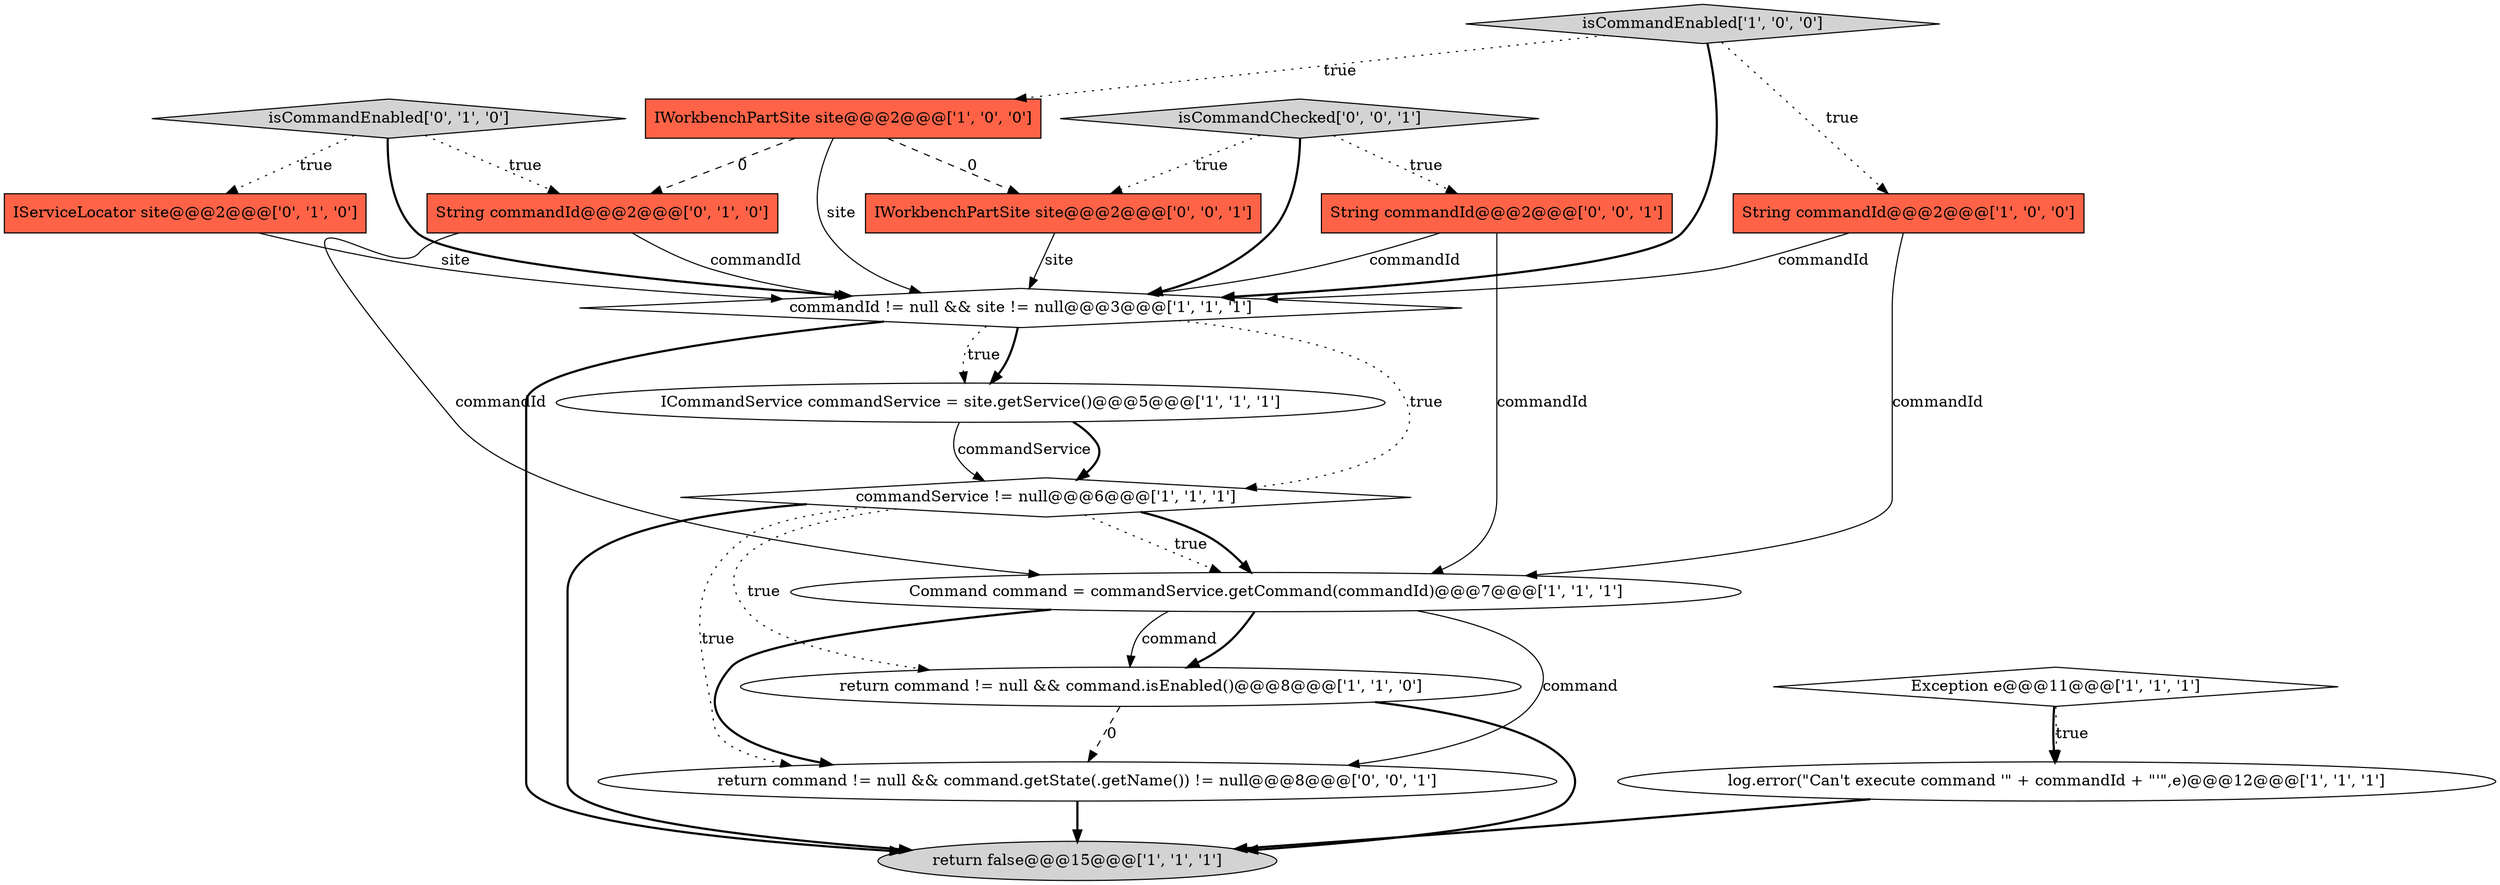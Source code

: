 digraph {
16 [style = filled, label = "IWorkbenchPartSite site@@@2@@@['0', '0', '1']", fillcolor = tomato, shape = box image = "AAA0AAABBB3BBB"];
7 [style = filled, label = "Exception e@@@11@@@['1', '1', '1']", fillcolor = white, shape = diamond image = "AAA0AAABBB1BBB"];
13 [style = filled, label = "isCommandEnabled['0', '1', '0']", fillcolor = lightgray, shape = diamond image = "AAA0AAABBB2BBB"];
12 [style = filled, label = "String commandId@@@2@@@['0', '1', '0']", fillcolor = tomato, shape = box image = "AAA1AAABBB2BBB"];
2 [style = filled, label = "Command command = commandService.getCommand(commandId)@@@7@@@['1', '1', '1']", fillcolor = white, shape = ellipse image = "AAA0AAABBB1BBB"];
3 [style = filled, label = "return command != null && command.isEnabled()@@@8@@@['1', '1', '0']", fillcolor = white, shape = ellipse image = "AAA0AAABBB1BBB"];
9 [style = filled, label = "ICommandService commandService = site.getService()@@@5@@@['1', '1', '1']", fillcolor = white, shape = ellipse image = "AAA0AAABBB1BBB"];
5 [style = filled, label = "return false@@@15@@@['1', '1', '1']", fillcolor = lightgray, shape = ellipse image = "AAA0AAABBB1BBB"];
10 [style = filled, label = "commandService != null@@@6@@@['1', '1', '1']", fillcolor = white, shape = diamond image = "AAA0AAABBB1BBB"];
6 [style = filled, label = "IWorkbenchPartSite site@@@2@@@['1', '0', '0']", fillcolor = tomato, shape = box image = "AAA1AAABBB1BBB"];
15 [style = filled, label = "isCommandChecked['0', '0', '1']", fillcolor = lightgray, shape = diamond image = "AAA0AAABBB3BBB"];
17 [style = filled, label = "return command != null && command.getState(.getName()) != null@@@8@@@['0', '0', '1']", fillcolor = white, shape = ellipse image = "AAA0AAABBB3BBB"];
1 [style = filled, label = "commandId != null && site != null@@@3@@@['1', '1', '1']", fillcolor = white, shape = diamond image = "AAA0AAABBB1BBB"];
8 [style = filled, label = "isCommandEnabled['1', '0', '0']", fillcolor = lightgray, shape = diamond image = "AAA0AAABBB1BBB"];
0 [style = filled, label = "String commandId@@@2@@@['1', '0', '0']", fillcolor = tomato, shape = box image = "AAA0AAABBB1BBB"];
11 [style = filled, label = "IServiceLocator site@@@2@@@['0', '1', '0']", fillcolor = tomato, shape = box image = "AAA0AAABBB2BBB"];
4 [style = filled, label = "log.error(\"Can't execute command '\" + commandId + \"'\",e)@@@12@@@['1', '1', '1']", fillcolor = white, shape = ellipse image = "AAA0AAABBB1BBB"];
14 [style = filled, label = "String commandId@@@2@@@['0', '0', '1']", fillcolor = tomato, shape = box image = "AAA0AAABBB3BBB"];
1->5 [style = bold, label=""];
2->17 [style = bold, label=""];
17->5 [style = bold, label=""];
12->1 [style = solid, label="commandId"];
11->1 [style = solid, label="site"];
0->2 [style = solid, label="commandId"];
14->2 [style = solid, label="commandId"];
1->10 [style = dotted, label="true"];
3->17 [style = dashed, label="0"];
13->12 [style = dotted, label="true"];
2->3 [style = bold, label=""];
2->3 [style = solid, label="command"];
10->3 [style = dotted, label="true"];
7->4 [style = bold, label=""];
9->10 [style = bold, label=""];
15->14 [style = dotted, label="true"];
15->16 [style = dotted, label="true"];
13->1 [style = bold, label=""];
1->9 [style = bold, label=""];
10->17 [style = dotted, label="true"];
6->12 [style = dashed, label="0"];
8->1 [style = bold, label=""];
6->1 [style = solid, label="site"];
3->5 [style = bold, label=""];
6->16 [style = dashed, label="0"];
8->6 [style = dotted, label="true"];
10->5 [style = bold, label=""];
10->2 [style = dotted, label="true"];
16->1 [style = solid, label="site"];
12->2 [style = solid, label="commandId"];
1->9 [style = dotted, label="true"];
7->4 [style = dotted, label="true"];
2->17 [style = solid, label="command"];
14->1 [style = solid, label="commandId"];
13->11 [style = dotted, label="true"];
8->0 [style = dotted, label="true"];
10->2 [style = bold, label=""];
0->1 [style = solid, label="commandId"];
4->5 [style = bold, label=""];
15->1 [style = bold, label=""];
9->10 [style = solid, label="commandService"];
}
